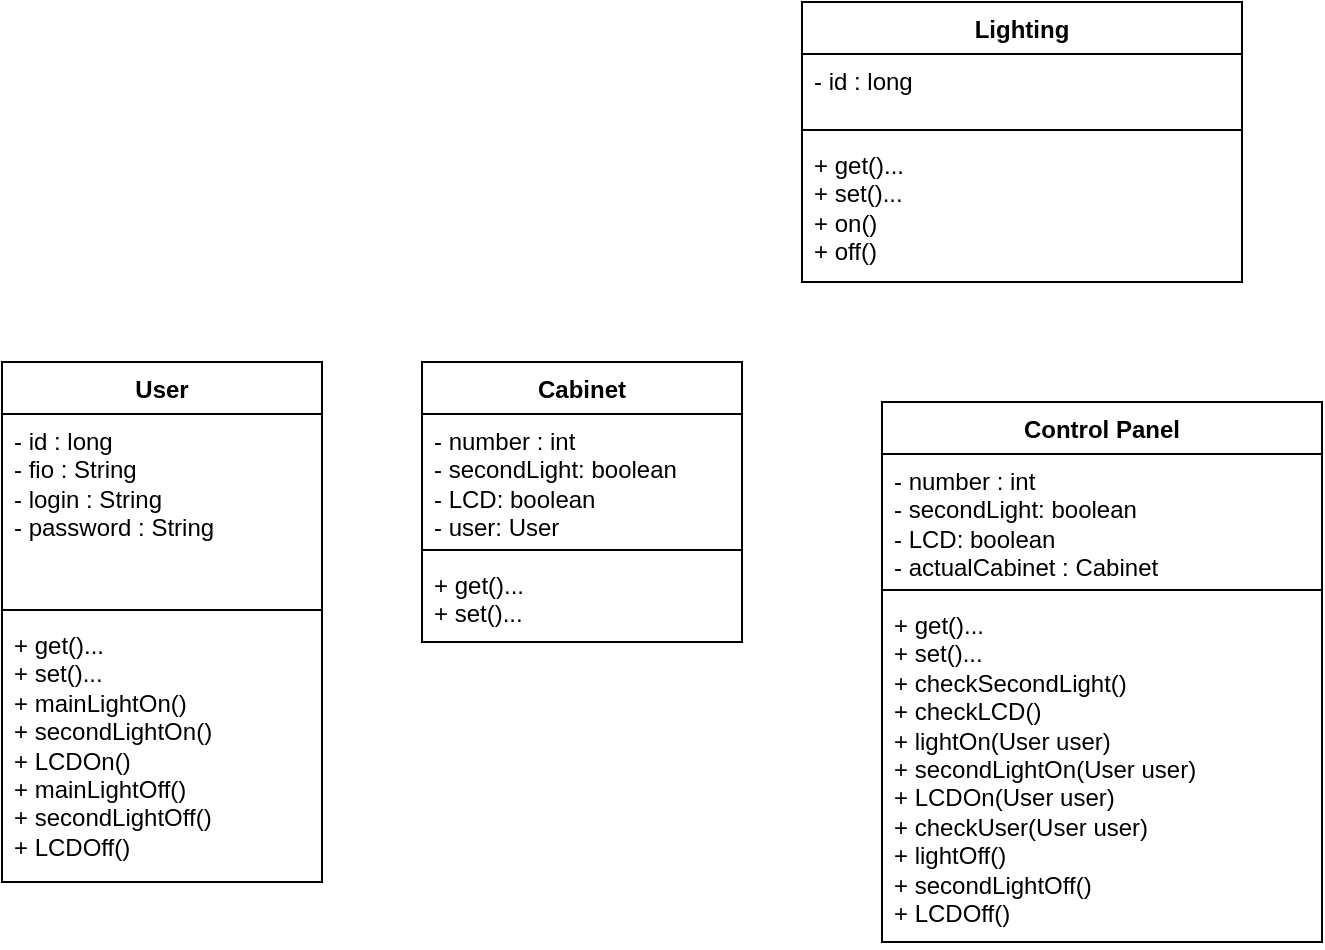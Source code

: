 <mxfile version="22.0.0" type="github">
  <diagram name="Страница — 1" id="YAE8KFhmtYzrj9OOCtWR">
    <mxGraphModel dx="1434" dy="758" grid="1" gridSize="10" guides="1" tooltips="1" connect="1" arrows="1" fold="1" page="1" pageScale="1" pageWidth="827" pageHeight="1169" math="0" shadow="0">
      <root>
        <mxCell id="0" />
        <mxCell id="1" parent="0" />
        <mxCell id="EDfVO8I8NlYFFupHzrWh-4" value="User" style="swimlane;fontStyle=1;align=center;verticalAlign=top;childLayout=stackLayout;horizontal=1;startSize=26;horizontalStack=0;resizeParent=1;resizeParentMax=0;resizeLast=0;collapsible=1;marginBottom=0;whiteSpace=wrap;html=1;" parent="1" vertex="1">
          <mxGeometry x="120" y="260" width="160" height="260" as="geometry" />
        </mxCell>
        <mxCell id="EDfVO8I8NlYFFupHzrWh-5" value="- id : long&lt;br&gt;- fio : String&lt;br&gt;- login : String&lt;br&gt;- password : String" style="text;strokeColor=none;fillColor=none;align=left;verticalAlign=top;spacingLeft=4;spacingRight=4;overflow=hidden;rotatable=0;points=[[0,0.5],[1,0.5]];portConstraint=eastwest;whiteSpace=wrap;html=1;" parent="EDfVO8I8NlYFFupHzrWh-4" vertex="1">
          <mxGeometry y="26" width="160" height="94" as="geometry" />
        </mxCell>
        <mxCell id="EDfVO8I8NlYFFupHzrWh-6" value="" style="line;strokeWidth=1;fillColor=none;align=left;verticalAlign=middle;spacingTop=-1;spacingLeft=3;spacingRight=3;rotatable=0;labelPosition=right;points=[];portConstraint=eastwest;strokeColor=inherit;" parent="EDfVO8I8NlYFFupHzrWh-4" vertex="1">
          <mxGeometry y="120" width="160" height="8" as="geometry" />
        </mxCell>
        <mxCell id="EDfVO8I8NlYFFupHzrWh-7" value="+ get()...&lt;br&gt;+ set()...&lt;br&gt;+ mainLightOn()&lt;br&gt;+ secondLightOn()&lt;br&gt;+ LCDOn()&lt;br&gt;+ mainLightOff()&lt;br style=&quot;border-color: var(--border-color);&quot;&gt;+ secondLightOff()&lt;br style=&quot;border-color: var(--border-color);&quot;&gt;+ LCDOff()" style="text;strokeColor=none;fillColor=none;align=left;verticalAlign=top;spacingLeft=4;spacingRight=4;overflow=hidden;rotatable=0;points=[[0,0.5],[1,0.5]];portConstraint=eastwest;whiteSpace=wrap;html=1;" parent="EDfVO8I8NlYFFupHzrWh-4" vertex="1">
          <mxGeometry y="128" width="160" height="132" as="geometry" />
        </mxCell>
        <mxCell id="54i3nXc3O0ut_OkFnJge-1" value="Cabinet" style="swimlane;fontStyle=1;align=center;verticalAlign=top;childLayout=stackLayout;horizontal=1;startSize=26;horizontalStack=0;resizeParent=1;resizeParentMax=0;resizeLast=0;collapsible=1;marginBottom=0;whiteSpace=wrap;html=1;" vertex="1" parent="1">
          <mxGeometry x="330" y="260" width="160" height="140" as="geometry" />
        </mxCell>
        <mxCell id="54i3nXc3O0ut_OkFnJge-2" value="- number : int&lt;br&gt;- secondLight: boolean&lt;br&gt;- LCD: boolean&lt;br&gt;- user: User" style="text;strokeColor=none;fillColor=none;align=left;verticalAlign=top;spacingLeft=4;spacingRight=4;overflow=hidden;rotatable=0;points=[[0,0.5],[1,0.5]];portConstraint=eastwest;whiteSpace=wrap;html=1;" vertex="1" parent="54i3nXc3O0ut_OkFnJge-1">
          <mxGeometry y="26" width="160" height="64" as="geometry" />
        </mxCell>
        <mxCell id="54i3nXc3O0ut_OkFnJge-3" value="" style="line;strokeWidth=1;fillColor=none;align=left;verticalAlign=middle;spacingTop=-1;spacingLeft=3;spacingRight=3;rotatable=0;labelPosition=right;points=[];portConstraint=eastwest;strokeColor=inherit;" vertex="1" parent="54i3nXc3O0ut_OkFnJge-1">
          <mxGeometry y="90" width="160" height="8" as="geometry" />
        </mxCell>
        <mxCell id="54i3nXc3O0ut_OkFnJge-4" value="+ get()...&lt;br&gt;+ set()...&lt;br&gt;" style="text;strokeColor=none;fillColor=none;align=left;verticalAlign=top;spacingLeft=4;spacingRight=4;overflow=hidden;rotatable=0;points=[[0,0.5],[1,0.5]];portConstraint=eastwest;whiteSpace=wrap;html=1;" vertex="1" parent="54i3nXc3O0ut_OkFnJge-1">
          <mxGeometry y="98" width="160" height="42" as="geometry" />
        </mxCell>
        <mxCell id="54i3nXc3O0ut_OkFnJge-5" value="Control Panel" style="swimlane;fontStyle=1;align=center;verticalAlign=top;childLayout=stackLayout;horizontal=1;startSize=26;horizontalStack=0;resizeParent=1;resizeParentMax=0;resizeLast=0;collapsible=1;marginBottom=0;whiteSpace=wrap;html=1;" vertex="1" parent="1">
          <mxGeometry x="560" y="280" width="220" height="270" as="geometry" />
        </mxCell>
        <mxCell id="54i3nXc3O0ut_OkFnJge-6" value="- number : int&lt;br&gt;- secondLight: boolean&lt;br&gt;- LCD: boolean&lt;br&gt;- actualCabinet : Cabinet" style="text;strokeColor=none;fillColor=none;align=left;verticalAlign=top;spacingLeft=4;spacingRight=4;overflow=hidden;rotatable=0;points=[[0,0.5],[1,0.5]];portConstraint=eastwest;whiteSpace=wrap;html=1;" vertex="1" parent="54i3nXc3O0ut_OkFnJge-5">
          <mxGeometry y="26" width="220" height="64" as="geometry" />
        </mxCell>
        <mxCell id="54i3nXc3O0ut_OkFnJge-7" value="" style="line;strokeWidth=1;fillColor=none;align=left;verticalAlign=middle;spacingTop=-1;spacingLeft=3;spacingRight=3;rotatable=0;labelPosition=right;points=[];portConstraint=eastwest;strokeColor=inherit;" vertex="1" parent="54i3nXc3O0ut_OkFnJge-5">
          <mxGeometry y="90" width="220" height="8" as="geometry" />
        </mxCell>
        <mxCell id="54i3nXc3O0ut_OkFnJge-8" value="+ get()...&lt;br&gt;+ set()...&lt;br&gt;+ checkSecondLight()&lt;br&gt;+ checkLCD()&lt;br&gt;+ lightOn(User user)&lt;br&gt;+ secondLightOn(User user)&lt;br&gt;+ LCDOn(User user)&lt;br&gt;+ checkUser(User user)&lt;br&gt;+ lightOff()&lt;br&gt;+ secondLightOff()&lt;br&gt;+ LCDOff()" style="text;strokeColor=none;fillColor=none;align=left;verticalAlign=top;spacingLeft=4;spacingRight=4;overflow=hidden;rotatable=0;points=[[0,0.5],[1,0.5]];portConstraint=eastwest;whiteSpace=wrap;html=1;" vertex="1" parent="54i3nXc3O0ut_OkFnJge-5">
          <mxGeometry y="98" width="220" height="172" as="geometry" />
        </mxCell>
        <mxCell id="54i3nXc3O0ut_OkFnJge-9" value="Lighting" style="swimlane;fontStyle=1;align=center;verticalAlign=top;childLayout=stackLayout;horizontal=1;startSize=26;horizontalStack=0;resizeParent=1;resizeParentMax=0;resizeLast=0;collapsible=1;marginBottom=0;whiteSpace=wrap;html=1;" vertex="1" parent="1">
          <mxGeometry x="520" y="80" width="220" height="140" as="geometry" />
        </mxCell>
        <mxCell id="54i3nXc3O0ut_OkFnJge-10" value="- id : long" style="text;strokeColor=none;fillColor=none;align=left;verticalAlign=top;spacingLeft=4;spacingRight=4;overflow=hidden;rotatable=0;points=[[0,0.5],[1,0.5]];portConstraint=eastwest;whiteSpace=wrap;html=1;" vertex="1" parent="54i3nXc3O0ut_OkFnJge-9">
          <mxGeometry y="26" width="220" height="34" as="geometry" />
        </mxCell>
        <mxCell id="54i3nXc3O0ut_OkFnJge-11" value="" style="line;strokeWidth=1;fillColor=none;align=left;verticalAlign=middle;spacingTop=-1;spacingLeft=3;spacingRight=3;rotatable=0;labelPosition=right;points=[];portConstraint=eastwest;strokeColor=inherit;" vertex="1" parent="54i3nXc3O0ut_OkFnJge-9">
          <mxGeometry y="60" width="220" height="8" as="geometry" />
        </mxCell>
        <mxCell id="54i3nXc3O0ut_OkFnJge-12" value="+ get()...&lt;br&gt;+ set()...&lt;br&gt;+ on()&lt;br&gt;+ off()" style="text;strokeColor=none;fillColor=none;align=left;verticalAlign=top;spacingLeft=4;spacingRight=4;overflow=hidden;rotatable=0;points=[[0,0.5],[1,0.5]];portConstraint=eastwest;whiteSpace=wrap;html=1;" vertex="1" parent="54i3nXc3O0ut_OkFnJge-9">
          <mxGeometry y="68" width="220" height="72" as="geometry" />
        </mxCell>
      </root>
    </mxGraphModel>
  </diagram>
</mxfile>
